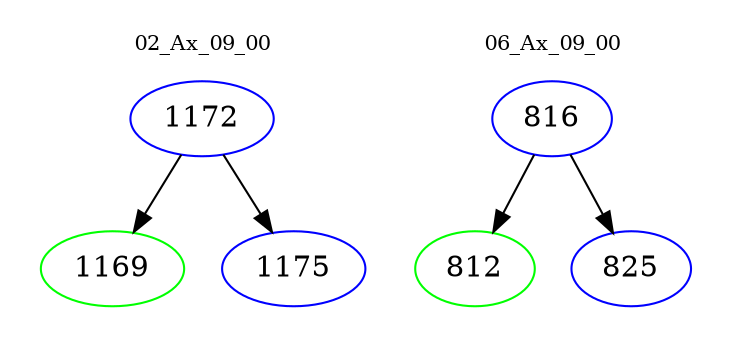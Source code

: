 digraph{
subgraph cluster_0 {
color = white
label = "02_Ax_09_00";
fontsize=10;
T0_1172 [label="1172", color="blue"]
T0_1172 -> T0_1169 [color="black"]
T0_1169 [label="1169", color="green"]
T0_1172 -> T0_1175 [color="black"]
T0_1175 [label="1175", color="blue"]
}
subgraph cluster_1 {
color = white
label = "06_Ax_09_00";
fontsize=10;
T1_816 [label="816", color="blue"]
T1_816 -> T1_812 [color="black"]
T1_812 [label="812", color="green"]
T1_816 -> T1_825 [color="black"]
T1_825 [label="825", color="blue"]
}
}
